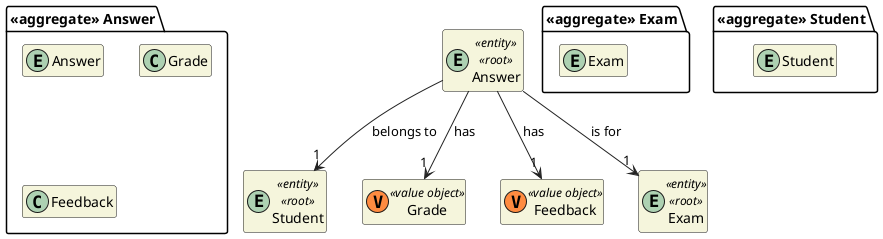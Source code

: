 @startuml DM-EXAM
'https://plantuml.com/class-diagram

skinparam classAttributeIconSize 0
hide empty attributes
hide empty methods
skinparam classBackgroundColor beige
skinparam ArrowColor #222222

package "<<aggregate>> Exam" {
    entity Exam
}

package "<<aggregate>> Student" {
    entity Student
}

entity Student <<entity>> <<root>> {
}


package "<<aggregate>> Answer" {
    entity Answer

    class Grade
    class Feedback
}

entity Answer <<entity>> <<root>> {
}

class Grade <<(V,#FF8B40) value object>> {}
class Feedback <<(V,#FF8B40) value object>> {}

entity Exam <<entity>> <<root>> {}

Answer --> "1" Student : belongs to
Answer --> "1" Exam : is for
Answer --> "1" Grade : has
Answer --> "1" Feedback : has

@enduml
